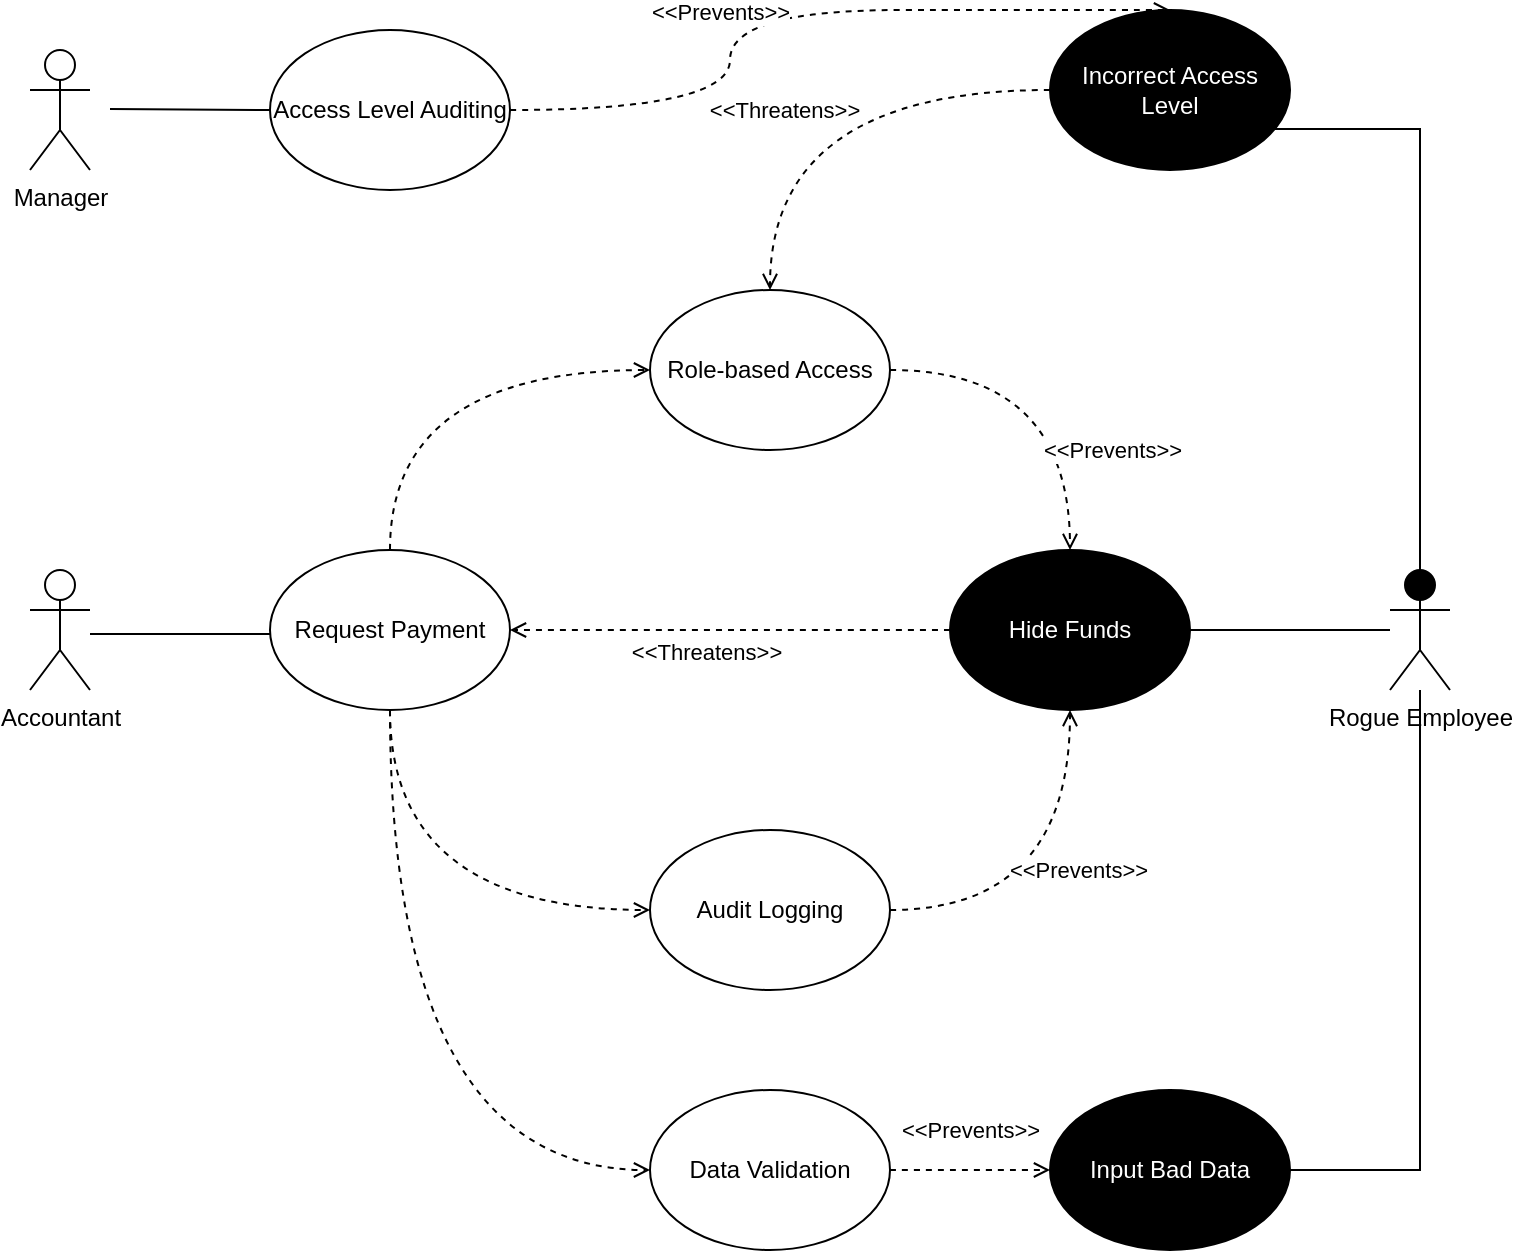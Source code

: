 <mxfile version="21.7.5" type="device">
  <diagram id="7q6WzZqFf9v9yzIv_zda" name="Use case">
    <mxGraphModel dx="2074" dy="2250" grid="1" gridSize="10" guides="1" tooltips="1" connect="1" arrows="1" fold="1" page="1" pageScale="1" pageWidth="850" pageHeight="1100" math="0" shadow="0">
      <root>
        <mxCell id="0" />
        <mxCell id="1" parent="0" />
        <mxCell id="SSoZlEEdxV4zL4xD8buy-2" value="Accountant" style="shape=umlActor;verticalLabelPosition=bottom;verticalAlign=top;html=1;outlineConnect=0;fillColor=#FFFFFF;" parent="1" vertex="1">
          <mxGeometry x="80" y="180" width="30" height="60" as="geometry" />
        </mxCell>
        <mxCell id="SSoZlEEdxV4zL4xD8buy-3" value="" style="endArrow=none;html=1;" parent="1" edge="1">
          <mxGeometry width="50" height="50" relative="1" as="geometry">
            <mxPoint x="110" y="212" as="sourcePoint" />
            <mxPoint x="200" y="212" as="targetPoint" />
          </mxGeometry>
        </mxCell>
        <mxCell id="okeo2Aa4OqrN3XAgRoa3-2" style="edgeStyle=orthogonalEdgeStyle;rounded=1;orthogonalLoop=1;jettySize=auto;html=1;entryX=0;entryY=0.5;entryDx=0;entryDy=0;dashed=1;strokeWidth=1;endFill=0;endArrow=open;curved=1;exitX=0.5;exitY=0;exitDx=0;exitDy=0;" parent="1" source="SSoZlEEdxV4zL4xD8buy-4" target="okeo2Aa4OqrN3XAgRoa3-1" edge="1">
          <mxGeometry relative="1" as="geometry" />
        </mxCell>
        <mxCell id="SSoZlEEdxV4zL4xD8buy-4" value="Request Payment" style="ellipse;whiteSpace=wrap;html=1;fillColor=#FFFFFF;" parent="1" vertex="1">
          <mxGeometry x="200" y="170" width="120" height="80" as="geometry" />
        </mxCell>
        <mxCell id="SSoZlEEdxV4zL4xD8buy-5" value="Audit Logging" style="ellipse;whiteSpace=wrap;html=1;fillColor=#FFFFFF;" parent="1" vertex="1">
          <mxGeometry x="390" y="310" width="120" height="80" as="geometry" />
        </mxCell>
        <mxCell id="SSoZlEEdxV4zL4xD8buy-10" value="" style="endArrow=open;dashed=1;html=1;entryX=0;entryY=0.5;entryDx=0;entryDy=0;edgeStyle=orthogonalEdgeStyle;curved=1;endFill=0;strokeWidth=1;exitX=0.5;exitY=1;exitDx=0;exitDy=0;" parent="1" source="SSoZlEEdxV4zL4xD8buy-4" target="SSoZlEEdxV4zL4xD8buy-5" edge="1">
          <mxGeometry width="50" height="50" relative="1" as="geometry">
            <mxPoint x="180" y="340" as="sourcePoint" />
            <mxPoint x="170" y="320" as="targetPoint" />
          </mxGeometry>
        </mxCell>
        <mxCell id="okeo2Aa4OqrN3XAgRoa3-1" value="Role-based Access" style="ellipse;whiteSpace=wrap;html=1;" parent="1" vertex="1">
          <mxGeometry x="390" y="40" width="120" height="80" as="geometry" />
        </mxCell>
        <mxCell id="okeo2Aa4OqrN3XAgRoa3-3" style="edgeStyle=orthogonalEdgeStyle;rounded=0;orthogonalLoop=1;jettySize=auto;html=1;entryX=1;entryY=0.5;entryDx=0;entryDy=0;endArrow=none;endFill=0;" parent="1" source="okeo2Aa4OqrN3XAgRoa3-4" edge="1">
          <mxGeometry relative="1" as="geometry">
            <mxPoint x="660" y="210" as="targetPoint" />
          </mxGeometry>
        </mxCell>
        <mxCell id="okeo2Aa4OqrN3XAgRoa3-4" value="Rogue Employee" style="shape=umlActor;verticalLabelPosition=bottom;verticalAlign=top;html=1;outlineConnect=0;fillColor=#000000;" parent="1" vertex="1">
          <mxGeometry x="760" y="180" width="30" height="60" as="geometry" />
        </mxCell>
        <mxCell id="okeo2Aa4OqrN3XAgRoa3-5" style="edgeStyle=orthogonalEdgeStyle;curved=1;rounded=0;orthogonalLoop=1;jettySize=auto;html=1;entryX=1;entryY=0.5;entryDx=0;entryDy=0;dashed=1;endArrow=open;endFill=0;strokeWidth=1;" parent="1" source="okeo2Aa4OqrN3XAgRoa3-7" edge="1">
          <mxGeometry relative="1" as="geometry">
            <mxPoint x="320" y="210" as="targetPoint" />
          </mxGeometry>
        </mxCell>
        <mxCell id="okeo2Aa4OqrN3XAgRoa3-6" value="&amp;lt;&amp;lt;Threatens&amp;gt;&amp;gt;" style="edgeLabel;html=1;align=center;verticalAlign=middle;resizable=0;points=[];" parent="okeo2Aa4OqrN3XAgRoa3-5" vertex="1" connectable="0">
          <mxGeometry x="0.114" y="1" relative="1" as="geometry">
            <mxPoint y="9" as="offset" />
          </mxGeometry>
        </mxCell>
        <mxCell id="okeo2Aa4OqrN3XAgRoa3-7" value="Hide Funds" style="ellipse;whiteSpace=wrap;html=1;fillColor=#000000;fontColor=#FFFFFF;" parent="1" vertex="1">
          <mxGeometry x="540" y="170" width="120" height="80" as="geometry" />
        </mxCell>
        <mxCell id="okeo2Aa4OqrN3XAgRoa3-8" style="edgeStyle=orthogonalEdgeStyle;curved=1;rounded=0;orthogonalLoop=1;jettySize=auto;html=1;dashed=1;endArrow=open;endFill=0;strokeWidth=1;exitX=1;exitY=0.5;exitDx=0;exitDy=0;entryX=0.5;entryY=1;entryDx=0;entryDy=0;" parent="1" source="SSoZlEEdxV4zL4xD8buy-5" target="okeo2Aa4OqrN3XAgRoa3-7" edge="1">
          <mxGeometry relative="1" as="geometry">
            <mxPoint x="430" y="280" as="targetPoint" />
            <mxPoint x="440" y="350" as="sourcePoint" />
          </mxGeometry>
        </mxCell>
        <mxCell id="okeo2Aa4OqrN3XAgRoa3-9" value="&amp;lt;&amp;lt;Prevents&amp;gt;&amp;gt;" style="edgeLabel;html=1;align=center;verticalAlign=middle;resizable=0;points=[];" parent="okeo2Aa4OqrN3XAgRoa3-8" vertex="1" connectable="0">
          <mxGeometry x="-0.229" y="23" relative="1" as="geometry">
            <mxPoint x="21" y="3" as="offset" />
          </mxGeometry>
        </mxCell>
        <mxCell id="rESLXzUHiSl0k0ymJ8O6-1" value="Incorrect Access Level" style="ellipse;whiteSpace=wrap;html=1;fillColor=#000000;fontColor=#FFFFFF;" vertex="1" parent="1">
          <mxGeometry x="590" y="-100" width="120" height="80" as="geometry" />
        </mxCell>
        <mxCell id="rESLXzUHiSl0k0ymJ8O6-2" style="edgeStyle=orthogonalEdgeStyle;rounded=0;orthogonalLoop=1;jettySize=auto;html=1;entryX=1;entryY=0.5;entryDx=0;entryDy=0;endArrow=none;endFill=0;exitX=0.5;exitY=0;exitDx=0;exitDy=0;exitPerimeter=0;" edge="1" parent="1" source="okeo2Aa4OqrN3XAgRoa3-4">
          <mxGeometry relative="1" as="geometry">
            <mxPoint x="660" y="-40.5" as="targetPoint" />
            <mxPoint x="760" y="-40.5" as="sourcePoint" />
            <Array as="points">
              <mxPoint x="775" y="-40" />
            </Array>
          </mxGeometry>
        </mxCell>
        <mxCell id="rESLXzUHiSl0k0ymJ8O6-3" style="edgeStyle=orthogonalEdgeStyle;curved=1;rounded=0;orthogonalLoop=1;jettySize=auto;html=1;dashed=1;endArrow=open;endFill=0;strokeWidth=1;exitX=0;exitY=0.5;exitDx=0;exitDy=0;" edge="1" parent="1" source="rESLXzUHiSl0k0ymJ8O6-1" target="okeo2Aa4OqrN3XAgRoa3-1">
          <mxGeometry relative="1" as="geometry">
            <mxPoint x="320" y="-40.5" as="targetPoint" />
            <mxPoint x="540" y="-40.5" as="sourcePoint" />
          </mxGeometry>
        </mxCell>
        <mxCell id="rESLXzUHiSl0k0ymJ8O6-4" value="&amp;lt;&amp;lt;Threatens&amp;gt;&amp;gt;" style="edgeLabel;html=1;align=center;verticalAlign=middle;resizable=0;points=[];" vertex="1" connectable="0" parent="rESLXzUHiSl0k0ymJ8O6-3">
          <mxGeometry x="0.114" y="1" relative="1" as="geometry">
            <mxPoint y="9" as="offset" />
          </mxGeometry>
        </mxCell>
        <mxCell id="rESLXzUHiSl0k0ymJ8O6-6" value="Manager" style="shape=umlActor;verticalLabelPosition=bottom;verticalAlign=top;html=1;outlineConnect=0;fillColor=#FFFFFF;" vertex="1" parent="1">
          <mxGeometry x="80" y="-80" width="30" height="60" as="geometry" />
        </mxCell>
        <mxCell id="rESLXzUHiSl0k0ymJ8O6-7" value="Access Level Auditing" style="ellipse;whiteSpace=wrap;html=1;fillColor=#FFFFFF;" vertex="1" parent="1">
          <mxGeometry x="200" y="-90" width="120" height="80" as="geometry" />
        </mxCell>
        <mxCell id="rESLXzUHiSl0k0ymJ8O6-8" value="" style="endArrow=none;html=1;entryX=0;entryY=0.5;entryDx=0;entryDy=0;" edge="1" parent="1" target="rESLXzUHiSl0k0ymJ8O6-7">
          <mxGeometry width="50" height="50" relative="1" as="geometry">
            <mxPoint x="120" y="-50.5" as="sourcePoint" />
            <mxPoint x="190" y="-50" as="targetPoint" />
          </mxGeometry>
        </mxCell>
        <mxCell id="rESLXzUHiSl0k0ymJ8O6-13" style="edgeStyle=orthogonalEdgeStyle;curved=1;rounded=0;orthogonalLoop=1;jettySize=auto;html=1;dashed=1;endArrow=open;endFill=0;strokeWidth=1;exitX=1;exitY=0.5;exitDx=0;exitDy=0;entryX=0.5;entryY=0;entryDx=0;entryDy=0;" edge="1" parent="1" source="rESLXzUHiSl0k0ymJ8O6-7" target="rESLXzUHiSl0k0ymJ8O6-1">
          <mxGeometry relative="1" as="geometry">
            <mxPoint x="370" y="-230" as="targetPoint" />
            <mxPoint x="280" y="-130" as="sourcePoint" />
            <Array as="points">
              <mxPoint x="430" y="-50" />
              <mxPoint x="430" y="-100" />
              <mxPoint x="600" y="-100" />
            </Array>
          </mxGeometry>
        </mxCell>
        <mxCell id="rESLXzUHiSl0k0ymJ8O6-14" value="&amp;lt;&amp;lt;Prevents&amp;gt;&amp;gt;" style="edgeLabel;html=1;align=center;verticalAlign=middle;resizable=0;points=[];" vertex="1" connectable="0" parent="rESLXzUHiSl0k0ymJ8O6-13">
          <mxGeometry x="-0.229" y="23" relative="1" as="geometry">
            <mxPoint x="18" y="-13" as="offset" />
          </mxGeometry>
        </mxCell>
        <mxCell id="rESLXzUHiSl0k0ymJ8O6-15" style="edgeStyle=orthogonalEdgeStyle;curved=1;rounded=0;orthogonalLoop=1;jettySize=auto;html=1;dashed=1;endArrow=open;endFill=0;strokeWidth=1;exitX=1;exitY=0.5;exitDx=0;exitDy=0;entryX=0.5;entryY=0;entryDx=0;entryDy=0;" edge="1" parent="1" source="okeo2Aa4OqrN3XAgRoa3-1" target="okeo2Aa4OqrN3XAgRoa3-7">
          <mxGeometry relative="1" as="geometry">
            <mxPoint x="644.75" as="targetPoint" />
            <mxPoint x="554.75" y="100" as="sourcePoint" />
          </mxGeometry>
        </mxCell>
        <mxCell id="rESLXzUHiSl0k0ymJ8O6-16" value="&amp;lt;&amp;lt;Prevents&amp;gt;&amp;gt;" style="edgeLabel;html=1;align=center;verticalAlign=middle;resizable=0;points=[];" vertex="1" connectable="0" parent="rESLXzUHiSl0k0ymJ8O6-15">
          <mxGeometry x="-0.229" y="23" relative="1" as="geometry">
            <mxPoint x="41" y="63" as="offset" />
          </mxGeometry>
        </mxCell>
        <mxCell id="rESLXzUHiSl0k0ymJ8O6-17" value="Input Bad Data" style="ellipse;whiteSpace=wrap;html=1;fillColor=#000000;fontColor=#FFFFFF;" vertex="1" parent="1">
          <mxGeometry x="590" y="440" width="120" height="80" as="geometry" />
        </mxCell>
        <mxCell id="rESLXzUHiSl0k0ymJ8O6-18" style="edgeStyle=orthogonalEdgeStyle;rounded=0;orthogonalLoop=1;jettySize=auto;html=1;endArrow=none;endFill=0;exitX=1;exitY=0.5;exitDx=0;exitDy=0;" edge="1" parent="1" source="rESLXzUHiSl0k0ymJ8O6-17" target="okeo2Aa4OqrN3XAgRoa3-4">
          <mxGeometry relative="1" as="geometry">
            <mxPoint x="690" y="390" as="targetPoint" />
            <mxPoint x="790" y="390" as="sourcePoint" />
          </mxGeometry>
        </mxCell>
        <mxCell id="rESLXzUHiSl0k0ymJ8O6-19" value="Data Validation" style="ellipse;whiteSpace=wrap;html=1;fillColor=#FFFFFF;" vertex="1" parent="1">
          <mxGeometry x="390" y="440" width="120" height="80" as="geometry" />
        </mxCell>
        <mxCell id="rESLXzUHiSl0k0ymJ8O6-20" style="edgeStyle=orthogonalEdgeStyle;curved=1;rounded=0;orthogonalLoop=1;jettySize=auto;html=1;dashed=1;endArrow=open;endFill=0;strokeWidth=1;exitX=1;exitY=0.5;exitDx=0;exitDy=0;entryX=0;entryY=0.5;entryDx=0;entryDy=0;" edge="1" parent="1" source="rESLXzUHiSl0k0ymJ8O6-19" target="rESLXzUHiSl0k0ymJ8O6-17">
          <mxGeometry relative="1" as="geometry">
            <mxPoint x="570" y="540" as="targetPoint" />
            <mxPoint x="540" y="580" as="sourcePoint" />
          </mxGeometry>
        </mxCell>
        <mxCell id="rESLXzUHiSl0k0ymJ8O6-21" value="&amp;lt;&amp;lt;Prevents&amp;gt;&amp;gt;" style="edgeLabel;html=1;align=center;verticalAlign=middle;resizable=0;points=[];" vertex="1" connectable="0" parent="rESLXzUHiSl0k0ymJ8O6-20">
          <mxGeometry x="-0.229" y="23" relative="1" as="geometry">
            <mxPoint x="9" y="3" as="offset" />
          </mxGeometry>
        </mxCell>
        <mxCell id="rESLXzUHiSl0k0ymJ8O6-22" value="" style="endArrow=open;dashed=1;html=1;entryX=0;entryY=0.5;entryDx=0;entryDy=0;edgeStyle=orthogonalEdgeStyle;curved=1;endFill=0;strokeWidth=1;exitX=0.5;exitY=1;exitDx=0;exitDy=0;" edge="1" parent="1" source="SSoZlEEdxV4zL4xD8buy-4" target="rESLXzUHiSl0k0ymJ8O6-19">
          <mxGeometry width="50" height="50" relative="1" as="geometry">
            <mxPoint x="250" y="380" as="sourcePoint" />
            <mxPoint x="380" y="480" as="targetPoint" />
          </mxGeometry>
        </mxCell>
      </root>
    </mxGraphModel>
  </diagram>
</mxfile>
